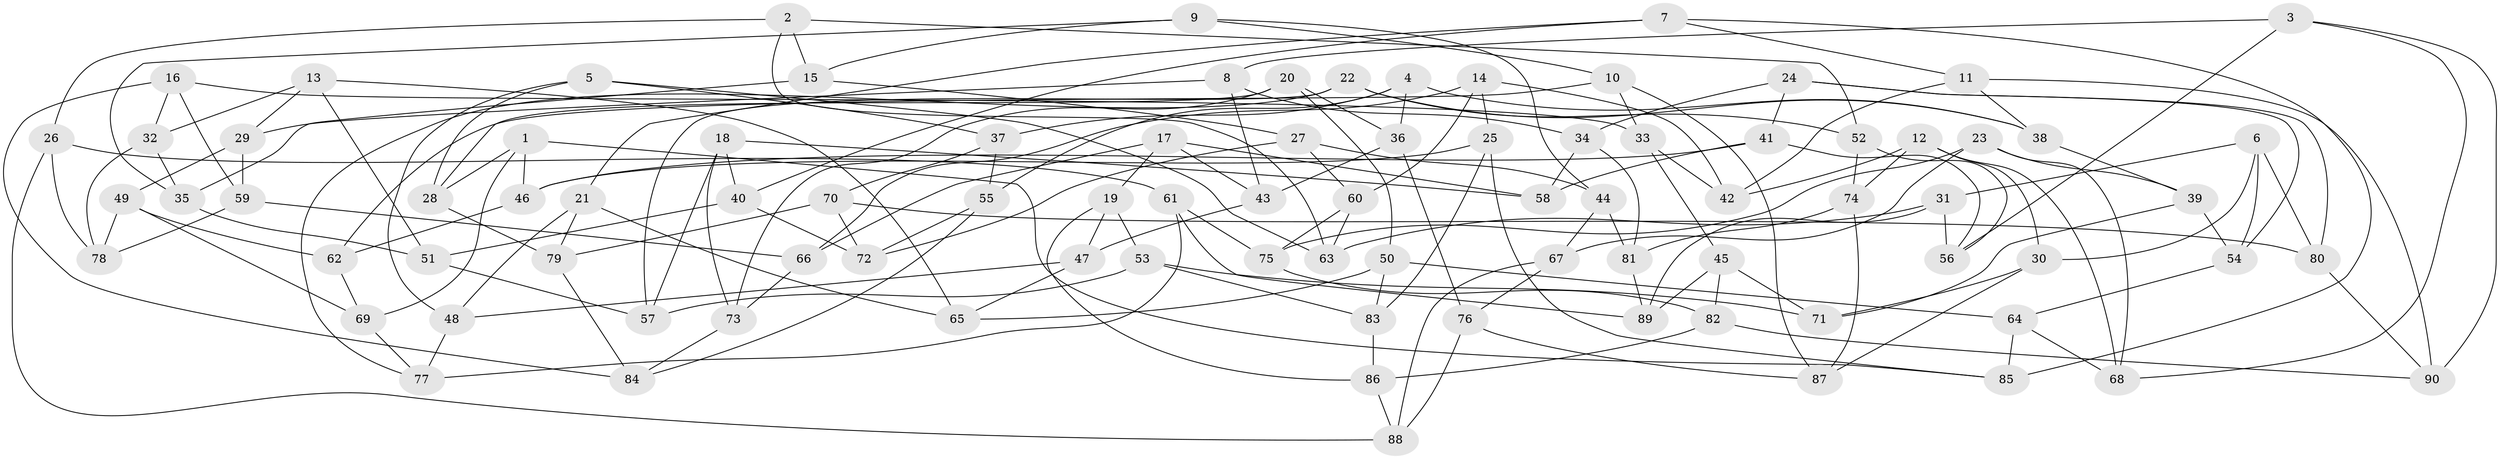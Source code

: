 // Generated by graph-tools (version 1.1) at 2025/16/03/09/25 04:16:21]
// undirected, 90 vertices, 180 edges
graph export_dot {
graph [start="1"]
  node [color=gray90,style=filled];
  1;
  2;
  3;
  4;
  5;
  6;
  7;
  8;
  9;
  10;
  11;
  12;
  13;
  14;
  15;
  16;
  17;
  18;
  19;
  20;
  21;
  22;
  23;
  24;
  25;
  26;
  27;
  28;
  29;
  30;
  31;
  32;
  33;
  34;
  35;
  36;
  37;
  38;
  39;
  40;
  41;
  42;
  43;
  44;
  45;
  46;
  47;
  48;
  49;
  50;
  51;
  52;
  53;
  54;
  55;
  56;
  57;
  58;
  59;
  60;
  61;
  62;
  63;
  64;
  65;
  66;
  67;
  68;
  69;
  70;
  71;
  72;
  73;
  74;
  75;
  76;
  77;
  78;
  79;
  80;
  81;
  82;
  83;
  84;
  85;
  86;
  87;
  88;
  89;
  90;
  1 -- 28;
  1 -- 85;
  1 -- 46;
  1 -- 69;
  2 -- 63;
  2 -- 15;
  2 -- 26;
  2 -- 52;
  3 -- 8;
  3 -- 68;
  3 -- 56;
  3 -- 90;
  4 -- 37;
  4 -- 38;
  4 -- 36;
  4 -- 55;
  5 -- 28;
  5 -- 37;
  5 -- 63;
  5 -- 48;
  6 -- 30;
  6 -- 54;
  6 -- 31;
  6 -- 80;
  7 -- 85;
  7 -- 40;
  7 -- 21;
  7 -- 11;
  8 -- 43;
  8 -- 29;
  8 -- 34;
  9 -- 15;
  9 -- 35;
  9 -- 10;
  9 -- 44;
  10 -- 62;
  10 -- 87;
  10 -- 33;
  11 -- 38;
  11 -- 90;
  11 -- 42;
  12 -- 42;
  12 -- 74;
  12 -- 30;
  12 -- 68;
  13 -- 29;
  13 -- 65;
  13 -- 51;
  13 -- 32;
  14 -- 66;
  14 -- 25;
  14 -- 42;
  14 -- 60;
  15 -- 35;
  15 -- 27;
  16 -- 33;
  16 -- 59;
  16 -- 32;
  16 -- 84;
  17 -- 19;
  17 -- 58;
  17 -- 66;
  17 -- 43;
  18 -- 73;
  18 -- 57;
  18 -- 40;
  18 -- 58;
  19 -- 86;
  19 -- 47;
  19 -- 53;
  20 -- 73;
  20 -- 36;
  20 -- 50;
  20 -- 28;
  21 -- 79;
  21 -- 65;
  21 -- 48;
  22 -- 38;
  22 -- 52;
  22 -- 57;
  22 -- 77;
  23 -- 68;
  23 -- 75;
  23 -- 67;
  23 -- 39;
  24 -- 80;
  24 -- 54;
  24 -- 41;
  24 -- 34;
  25 -- 83;
  25 -- 46;
  25 -- 85;
  26 -- 61;
  26 -- 88;
  26 -- 78;
  27 -- 60;
  27 -- 44;
  27 -- 72;
  28 -- 79;
  29 -- 49;
  29 -- 59;
  30 -- 87;
  30 -- 71;
  31 -- 56;
  31 -- 63;
  31 -- 89;
  32 -- 78;
  32 -- 35;
  33 -- 45;
  33 -- 42;
  34 -- 81;
  34 -- 58;
  35 -- 51;
  36 -- 43;
  36 -- 76;
  37 -- 55;
  37 -- 70;
  38 -- 39;
  39 -- 71;
  39 -- 54;
  40 -- 72;
  40 -- 51;
  41 -- 56;
  41 -- 46;
  41 -- 58;
  43 -- 47;
  44 -- 67;
  44 -- 81;
  45 -- 82;
  45 -- 89;
  45 -- 71;
  46 -- 62;
  47 -- 65;
  47 -- 48;
  48 -- 77;
  49 -- 69;
  49 -- 78;
  49 -- 62;
  50 -- 64;
  50 -- 83;
  50 -- 65;
  51 -- 57;
  52 -- 56;
  52 -- 74;
  53 -- 83;
  53 -- 57;
  53 -- 71;
  54 -- 64;
  55 -- 72;
  55 -- 84;
  59 -- 66;
  59 -- 78;
  60 -- 75;
  60 -- 63;
  61 -- 77;
  61 -- 75;
  61 -- 89;
  62 -- 69;
  64 -- 85;
  64 -- 68;
  66 -- 73;
  67 -- 88;
  67 -- 76;
  69 -- 77;
  70 -- 80;
  70 -- 72;
  70 -- 79;
  73 -- 84;
  74 -- 87;
  74 -- 81;
  75 -- 82;
  76 -- 88;
  76 -- 87;
  79 -- 84;
  80 -- 90;
  81 -- 89;
  82 -- 86;
  82 -- 90;
  83 -- 86;
  86 -- 88;
}
